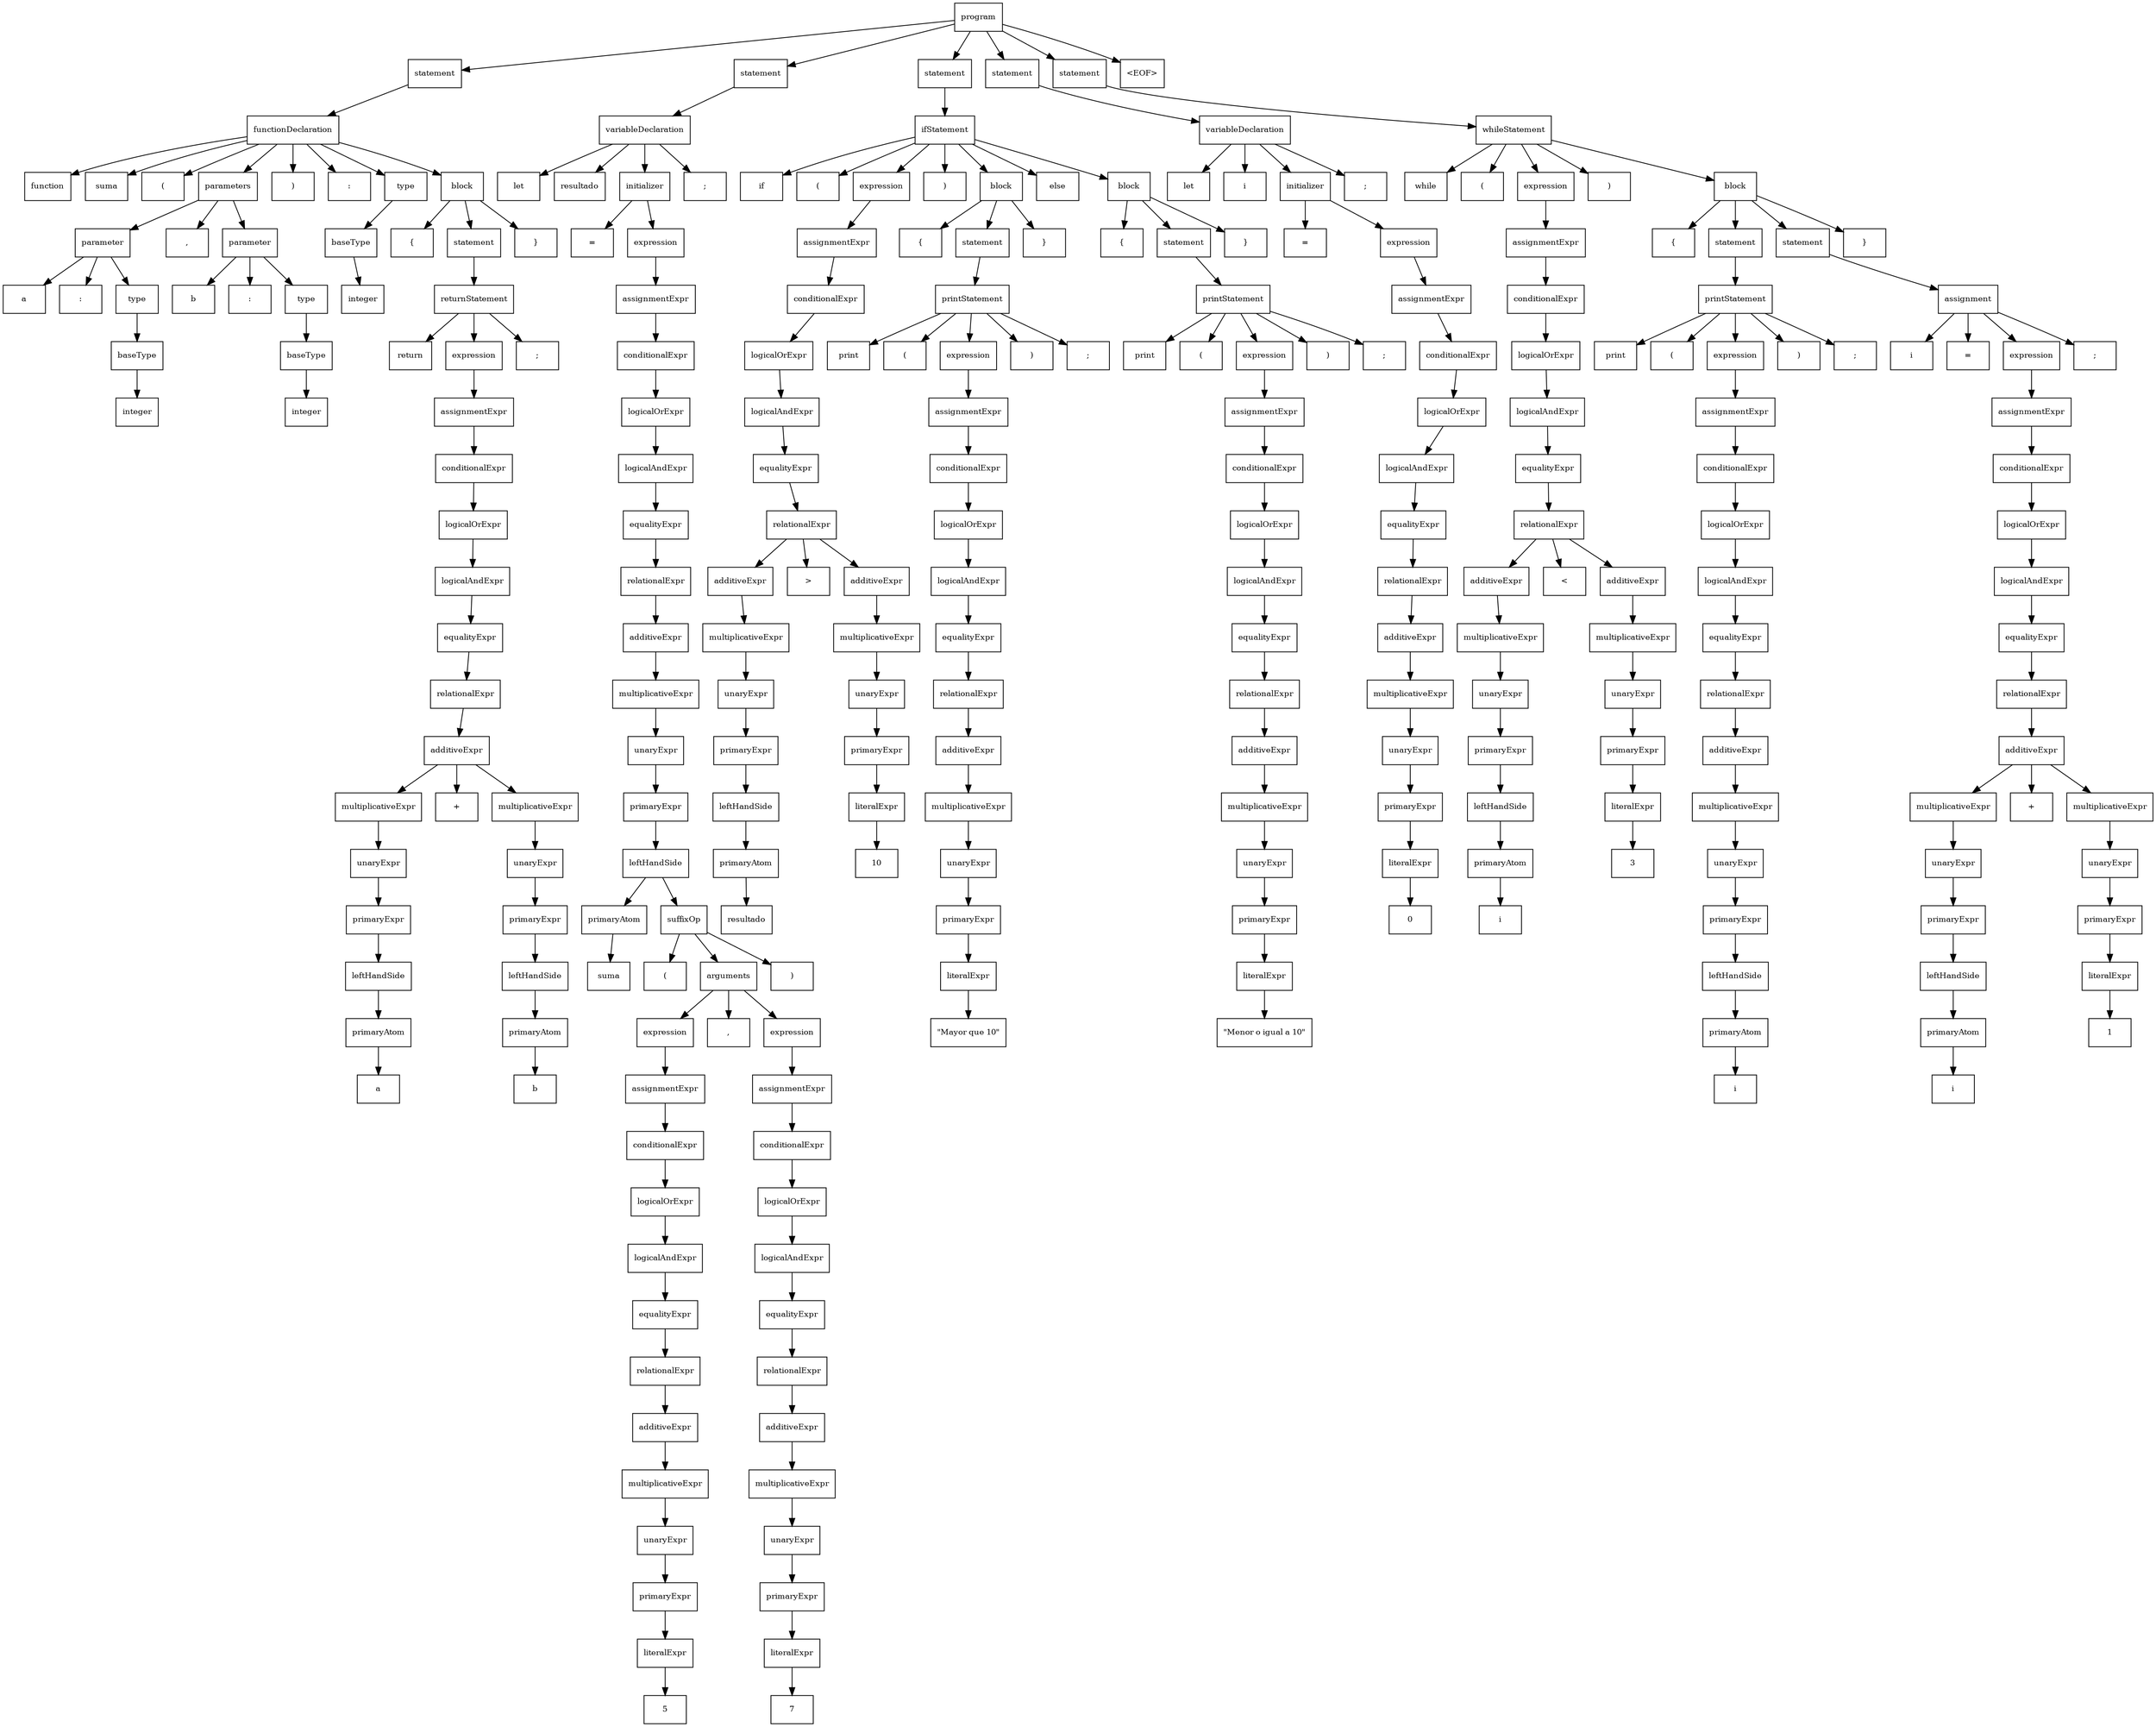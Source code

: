 digraph ParseTree {
  node [shape=box, fontsize=10];
  rankdir=TB;
  n0 [label="program"];
  n1 [label="statement"];
  n2 [label="functionDeclaration"];
  n3 [label="function"];
  n2 -> n3;
  n4 [label="suma"];
  n2 -> n4;
  n5 [label="("];
  n2 -> n5;
  n6 [label="parameters"];
  n7 [label="parameter"];
  n8 [label="a"];
  n7 -> n8;
  n9 [label=":"];
  n7 -> n9;
  n10 [label="type"];
  n11 [label="baseType"];
  n12 [label="integer"];
  n11 -> n12;
  n10 -> n11;
  n7 -> n10;
  n6 -> n7;
  n13 [label=","];
  n6 -> n13;
  n14 [label="parameter"];
  n15 [label="b"];
  n14 -> n15;
  n16 [label=":"];
  n14 -> n16;
  n17 [label="type"];
  n18 [label="baseType"];
  n19 [label="integer"];
  n18 -> n19;
  n17 -> n18;
  n14 -> n17;
  n6 -> n14;
  n2 -> n6;
  n20 [label=")"];
  n2 -> n20;
  n21 [label=":"];
  n2 -> n21;
  n22 [label="type"];
  n23 [label="baseType"];
  n24 [label="integer"];
  n23 -> n24;
  n22 -> n23;
  n2 -> n22;
  n25 [label="block"];
  n26 [label="{"];
  n25 -> n26;
  n27 [label="statement"];
  n28 [label="returnStatement"];
  n29 [label="return"];
  n28 -> n29;
  n30 [label="expression"];
  n31 [label="assignmentExpr"];
  n32 [label="conditionalExpr"];
  n33 [label="logicalOrExpr"];
  n34 [label="logicalAndExpr"];
  n35 [label="equalityExpr"];
  n36 [label="relationalExpr"];
  n37 [label="additiveExpr"];
  n38 [label="multiplicativeExpr"];
  n39 [label="unaryExpr"];
  n40 [label="primaryExpr"];
  n41 [label="leftHandSide"];
  n42 [label="primaryAtom"];
  n43 [label="a"];
  n42 -> n43;
  n41 -> n42;
  n40 -> n41;
  n39 -> n40;
  n38 -> n39;
  n37 -> n38;
  n44 [label="+"];
  n37 -> n44;
  n45 [label="multiplicativeExpr"];
  n46 [label="unaryExpr"];
  n47 [label="primaryExpr"];
  n48 [label="leftHandSide"];
  n49 [label="primaryAtom"];
  n50 [label="b"];
  n49 -> n50;
  n48 -> n49;
  n47 -> n48;
  n46 -> n47;
  n45 -> n46;
  n37 -> n45;
  n36 -> n37;
  n35 -> n36;
  n34 -> n35;
  n33 -> n34;
  n32 -> n33;
  n31 -> n32;
  n30 -> n31;
  n28 -> n30;
  n51 [label=";"];
  n28 -> n51;
  n27 -> n28;
  n25 -> n27;
  n52 [label="}"];
  n25 -> n52;
  n2 -> n25;
  n1 -> n2;
  n0 -> n1;
  n53 [label="statement"];
  n54 [label="variableDeclaration"];
  n55 [label="let"];
  n54 -> n55;
  n56 [label="resultado"];
  n54 -> n56;
  n57 [label="initializer"];
  n58 [label="="];
  n57 -> n58;
  n59 [label="expression"];
  n60 [label="assignmentExpr"];
  n61 [label="conditionalExpr"];
  n62 [label="logicalOrExpr"];
  n63 [label="logicalAndExpr"];
  n64 [label="equalityExpr"];
  n65 [label="relationalExpr"];
  n66 [label="additiveExpr"];
  n67 [label="multiplicativeExpr"];
  n68 [label="unaryExpr"];
  n69 [label="primaryExpr"];
  n70 [label="leftHandSide"];
  n71 [label="primaryAtom"];
  n72 [label="suma"];
  n71 -> n72;
  n70 -> n71;
  n73 [label="suffixOp"];
  n74 [label="("];
  n73 -> n74;
  n75 [label="arguments"];
  n76 [label="expression"];
  n77 [label="assignmentExpr"];
  n78 [label="conditionalExpr"];
  n79 [label="logicalOrExpr"];
  n80 [label="logicalAndExpr"];
  n81 [label="equalityExpr"];
  n82 [label="relationalExpr"];
  n83 [label="additiveExpr"];
  n84 [label="multiplicativeExpr"];
  n85 [label="unaryExpr"];
  n86 [label="primaryExpr"];
  n87 [label="literalExpr"];
  n88 [label="5"];
  n87 -> n88;
  n86 -> n87;
  n85 -> n86;
  n84 -> n85;
  n83 -> n84;
  n82 -> n83;
  n81 -> n82;
  n80 -> n81;
  n79 -> n80;
  n78 -> n79;
  n77 -> n78;
  n76 -> n77;
  n75 -> n76;
  n89 [label=","];
  n75 -> n89;
  n90 [label="expression"];
  n91 [label="assignmentExpr"];
  n92 [label="conditionalExpr"];
  n93 [label="logicalOrExpr"];
  n94 [label="logicalAndExpr"];
  n95 [label="equalityExpr"];
  n96 [label="relationalExpr"];
  n97 [label="additiveExpr"];
  n98 [label="multiplicativeExpr"];
  n99 [label="unaryExpr"];
  n100 [label="primaryExpr"];
  n101 [label="literalExpr"];
  n102 [label="7"];
  n101 -> n102;
  n100 -> n101;
  n99 -> n100;
  n98 -> n99;
  n97 -> n98;
  n96 -> n97;
  n95 -> n96;
  n94 -> n95;
  n93 -> n94;
  n92 -> n93;
  n91 -> n92;
  n90 -> n91;
  n75 -> n90;
  n73 -> n75;
  n103 [label=")"];
  n73 -> n103;
  n70 -> n73;
  n69 -> n70;
  n68 -> n69;
  n67 -> n68;
  n66 -> n67;
  n65 -> n66;
  n64 -> n65;
  n63 -> n64;
  n62 -> n63;
  n61 -> n62;
  n60 -> n61;
  n59 -> n60;
  n57 -> n59;
  n54 -> n57;
  n104 [label=";"];
  n54 -> n104;
  n53 -> n54;
  n0 -> n53;
  n105 [label="statement"];
  n106 [label="ifStatement"];
  n107 [label="if"];
  n106 -> n107;
  n108 [label="("];
  n106 -> n108;
  n109 [label="expression"];
  n110 [label="assignmentExpr"];
  n111 [label="conditionalExpr"];
  n112 [label="logicalOrExpr"];
  n113 [label="logicalAndExpr"];
  n114 [label="equalityExpr"];
  n115 [label="relationalExpr"];
  n116 [label="additiveExpr"];
  n117 [label="multiplicativeExpr"];
  n118 [label="unaryExpr"];
  n119 [label="primaryExpr"];
  n120 [label="leftHandSide"];
  n121 [label="primaryAtom"];
  n122 [label="resultado"];
  n121 -> n122;
  n120 -> n121;
  n119 -> n120;
  n118 -> n119;
  n117 -> n118;
  n116 -> n117;
  n115 -> n116;
  n123 [label=">"];
  n115 -> n123;
  n124 [label="additiveExpr"];
  n125 [label="multiplicativeExpr"];
  n126 [label="unaryExpr"];
  n127 [label="primaryExpr"];
  n128 [label="literalExpr"];
  n129 [label="10"];
  n128 -> n129;
  n127 -> n128;
  n126 -> n127;
  n125 -> n126;
  n124 -> n125;
  n115 -> n124;
  n114 -> n115;
  n113 -> n114;
  n112 -> n113;
  n111 -> n112;
  n110 -> n111;
  n109 -> n110;
  n106 -> n109;
  n130 [label=")"];
  n106 -> n130;
  n131 [label="block"];
  n132 [label="{"];
  n131 -> n132;
  n133 [label="statement"];
  n134 [label="printStatement"];
  n135 [label="print"];
  n134 -> n135;
  n136 [label="("];
  n134 -> n136;
  n137 [label="expression"];
  n138 [label="assignmentExpr"];
  n139 [label="conditionalExpr"];
  n140 [label="logicalOrExpr"];
  n141 [label="logicalAndExpr"];
  n142 [label="equalityExpr"];
  n143 [label="relationalExpr"];
  n144 [label="additiveExpr"];
  n145 [label="multiplicativeExpr"];
  n146 [label="unaryExpr"];
  n147 [label="primaryExpr"];
  n148 [label="literalExpr"];
  n149 [label="\"Mayor que 10\""];
  n148 -> n149;
  n147 -> n148;
  n146 -> n147;
  n145 -> n146;
  n144 -> n145;
  n143 -> n144;
  n142 -> n143;
  n141 -> n142;
  n140 -> n141;
  n139 -> n140;
  n138 -> n139;
  n137 -> n138;
  n134 -> n137;
  n150 [label=")"];
  n134 -> n150;
  n151 [label=";"];
  n134 -> n151;
  n133 -> n134;
  n131 -> n133;
  n152 [label="}"];
  n131 -> n152;
  n106 -> n131;
  n153 [label="else"];
  n106 -> n153;
  n154 [label="block"];
  n155 [label="{"];
  n154 -> n155;
  n156 [label="statement"];
  n157 [label="printStatement"];
  n158 [label="print"];
  n157 -> n158;
  n159 [label="("];
  n157 -> n159;
  n160 [label="expression"];
  n161 [label="assignmentExpr"];
  n162 [label="conditionalExpr"];
  n163 [label="logicalOrExpr"];
  n164 [label="logicalAndExpr"];
  n165 [label="equalityExpr"];
  n166 [label="relationalExpr"];
  n167 [label="additiveExpr"];
  n168 [label="multiplicativeExpr"];
  n169 [label="unaryExpr"];
  n170 [label="primaryExpr"];
  n171 [label="literalExpr"];
  n172 [label="\"Menor o igual a 10\""];
  n171 -> n172;
  n170 -> n171;
  n169 -> n170;
  n168 -> n169;
  n167 -> n168;
  n166 -> n167;
  n165 -> n166;
  n164 -> n165;
  n163 -> n164;
  n162 -> n163;
  n161 -> n162;
  n160 -> n161;
  n157 -> n160;
  n173 [label=")"];
  n157 -> n173;
  n174 [label=";"];
  n157 -> n174;
  n156 -> n157;
  n154 -> n156;
  n175 [label="}"];
  n154 -> n175;
  n106 -> n154;
  n105 -> n106;
  n0 -> n105;
  n176 [label="statement"];
  n177 [label="variableDeclaration"];
  n178 [label="let"];
  n177 -> n178;
  n179 [label="i"];
  n177 -> n179;
  n180 [label="initializer"];
  n181 [label="="];
  n180 -> n181;
  n182 [label="expression"];
  n183 [label="assignmentExpr"];
  n184 [label="conditionalExpr"];
  n185 [label="logicalOrExpr"];
  n186 [label="logicalAndExpr"];
  n187 [label="equalityExpr"];
  n188 [label="relationalExpr"];
  n189 [label="additiveExpr"];
  n190 [label="multiplicativeExpr"];
  n191 [label="unaryExpr"];
  n192 [label="primaryExpr"];
  n193 [label="literalExpr"];
  n194 [label="0"];
  n193 -> n194;
  n192 -> n193;
  n191 -> n192;
  n190 -> n191;
  n189 -> n190;
  n188 -> n189;
  n187 -> n188;
  n186 -> n187;
  n185 -> n186;
  n184 -> n185;
  n183 -> n184;
  n182 -> n183;
  n180 -> n182;
  n177 -> n180;
  n195 [label=";"];
  n177 -> n195;
  n176 -> n177;
  n0 -> n176;
  n196 [label="statement"];
  n197 [label="whileStatement"];
  n198 [label="while"];
  n197 -> n198;
  n199 [label="("];
  n197 -> n199;
  n200 [label="expression"];
  n201 [label="assignmentExpr"];
  n202 [label="conditionalExpr"];
  n203 [label="logicalOrExpr"];
  n204 [label="logicalAndExpr"];
  n205 [label="equalityExpr"];
  n206 [label="relationalExpr"];
  n207 [label="additiveExpr"];
  n208 [label="multiplicativeExpr"];
  n209 [label="unaryExpr"];
  n210 [label="primaryExpr"];
  n211 [label="leftHandSide"];
  n212 [label="primaryAtom"];
  n213 [label="i"];
  n212 -> n213;
  n211 -> n212;
  n210 -> n211;
  n209 -> n210;
  n208 -> n209;
  n207 -> n208;
  n206 -> n207;
  n214 [label="<"];
  n206 -> n214;
  n215 [label="additiveExpr"];
  n216 [label="multiplicativeExpr"];
  n217 [label="unaryExpr"];
  n218 [label="primaryExpr"];
  n219 [label="literalExpr"];
  n220 [label="3"];
  n219 -> n220;
  n218 -> n219;
  n217 -> n218;
  n216 -> n217;
  n215 -> n216;
  n206 -> n215;
  n205 -> n206;
  n204 -> n205;
  n203 -> n204;
  n202 -> n203;
  n201 -> n202;
  n200 -> n201;
  n197 -> n200;
  n221 [label=")"];
  n197 -> n221;
  n222 [label="block"];
  n223 [label="{"];
  n222 -> n223;
  n224 [label="statement"];
  n225 [label="printStatement"];
  n226 [label="print"];
  n225 -> n226;
  n227 [label="("];
  n225 -> n227;
  n228 [label="expression"];
  n229 [label="assignmentExpr"];
  n230 [label="conditionalExpr"];
  n231 [label="logicalOrExpr"];
  n232 [label="logicalAndExpr"];
  n233 [label="equalityExpr"];
  n234 [label="relationalExpr"];
  n235 [label="additiveExpr"];
  n236 [label="multiplicativeExpr"];
  n237 [label="unaryExpr"];
  n238 [label="primaryExpr"];
  n239 [label="leftHandSide"];
  n240 [label="primaryAtom"];
  n241 [label="i"];
  n240 -> n241;
  n239 -> n240;
  n238 -> n239;
  n237 -> n238;
  n236 -> n237;
  n235 -> n236;
  n234 -> n235;
  n233 -> n234;
  n232 -> n233;
  n231 -> n232;
  n230 -> n231;
  n229 -> n230;
  n228 -> n229;
  n225 -> n228;
  n242 [label=")"];
  n225 -> n242;
  n243 [label=";"];
  n225 -> n243;
  n224 -> n225;
  n222 -> n224;
  n244 [label="statement"];
  n245 [label="assignment"];
  n246 [label="i"];
  n245 -> n246;
  n247 [label="="];
  n245 -> n247;
  n248 [label="expression"];
  n249 [label="assignmentExpr"];
  n250 [label="conditionalExpr"];
  n251 [label="logicalOrExpr"];
  n252 [label="logicalAndExpr"];
  n253 [label="equalityExpr"];
  n254 [label="relationalExpr"];
  n255 [label="additiveExpr"];
  n256 [label="multiplicativeExpr"];
  n257 [label="unaryExpr"];
  n258 [label="primaryExpr"];
  n259 [label="leftHandSide"];
  n260 [label="primaryAtom"];
  n261 [label="i"];
  n260 -> n261;
  n259 -> n260;
  n258 -> n259;
  n257 -> n258;
  n256 -> n257;
  n255 -> n256;
  n262 [label="+"];
  n255 -> n262;
  n263 [label="multiplicativeExpr"];
  n264 [label="unaryExpr"];
  n265 [label="primaryExpr"];
  n266 [label="literalExpr"];
  n267 [label="1"];
  n266 -> n267;
  n265 -> n266;
  n264 -> n265;
  n263 -> n264;
  n255 -> n263;
  n254 -> n255;
  n253 -> n254;
  n252 -> n253;
  n251 -> n252;
  n250 -> n251;
  n249 -> n250;
  n248 -> n249;
  n245 -> n248;
  n268 [label=";"];
  n245 -> n268;
  n244 -> n245;
  n222 -> n244;
  n269 [label="}"];
  n222 -> n269;
  n197 -> n222;
  n196 -> n197;
  n0 -> n196;
  n270 [label="<EOF>"];
  n0 -> n270;
}